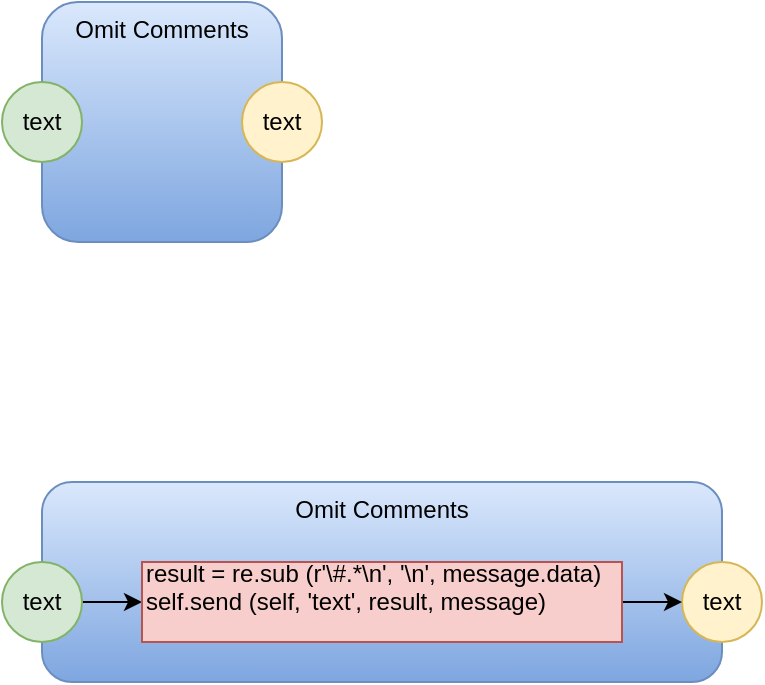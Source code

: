 <mxfile version="14.6.13" type="device"><diagram id="DRbCbvu5-abqsYtvnjoE" name="omit comments"><mxGraphModel dx="1106" dy="852" grid="1" gridSize="10" guides="1" tooltips="1" connect="1" arrows="1" fold="1" page="1" pageScale="1" pageWidth="1100" pageHeight="850" math="0" shadow="0"><root><mxCell id="0"/><mxCell id="1" parent="0"/><mxCell id="8AAvSeT7kk2kBOMq-xOA-1" value="Omit Comments" style="rounded=1;whiteSpace=wrap;html=1;horizontal=1;verticalAlign=top;gradientColor=#7ea6e0;fillColor=#dae8fc;strokeColor=#6c8ebf;" vertex="1" parent="1"><mxGeometry x="120" y="40" width="120" height="120" as="geometry"/></mxCell><mxCell id="8AAvSeT7kk2kBOMq-xOA-2" value="text" style="ellipse;whiteSpace=wrap;html=1;aspect=fixed;fillColor=#d5e8d4;strokeColor=#82b366;" vertex="1" parent="1"><mxGeometry x="100" y="80" width="40" height="40" as="geometry"/></mxCell><mxCell id="8AAvSeT7kk2kBOMq-xOA-3" value="text" style="ellipse;whiteSpace=wrap;html=1;aspect=fixed;fillColor=#fff2cc;strokeColor=#d6b656;" vertex="1" parent="1"><mxGeometry x="220" y="80" width="40" height="40" as="geometry"/></mxCell><mxCell id="8AAvSeT7kk2kBOMq-xOA-4" value="Omit Comments" style="rounded=1;whiteSpace=wrap;html=1;horizontal=1;verticalAlign=top;gradientColor=#7ea6e0;fillColor=#dae8fc;strokeColor=#6c8ebf;" vertex="1" parent="1"><mxGeometry x="120" y="280" width="340" height="100" as="geometry"/></mxCell><mxCell id="8AAvSeT7kk2kBOMq-xOA-8" style="edgeStyle=orthogonalEdgeStyle;rounded=0;orthogonalLoop=1;jettySize=auto;html=1;exitX=1;exitY=0.5;exitDx=0;exitDy=0;" edge="1" parent="1" source="8AAvSeT7kk2kBOMq-xOA-5" target="8AAvSeT7kk2kBOMq-xOA-7"><mxGeometry relative="1" as="geometry"/></mxCell><mxCell id="8AAvSeT7kk2kBOMq-xOA-5" value="text" style="ellipse;whiteSpace=wrap;html=1;aspect=fixed;fillColor=#d5e8d4;strokeColor=#82b366;" vertex="1" parent="1"><mxGeometry x="100" y="320" width="40" height="40" as="geometry"/></mxCell><mxCell id="8AAvSeT7kk2kBOMq-xOA-6" value="text" style="ellipse;whiteSpace=wrap;html=1;aspect=fixed;fillColor=#fff2cc;strokeColor=#d6b656;" vertex="1" parent="1"><mxGeometry x="440" y="320" width="40" height="40" as="geometry"/></mxCell><mxCell id="8AAvSeT7kk2kBOMq-xOA-9" style="edgeStyle=orthogonalEdgeStyle;rounded=0;orthogonalLoop=1;jettySize=auto;html=1;exitX=1;exitY=0.5;exitDx=0;exitDy=0;" edge="1" parent="1" source="8AAvSeT7kk2kBOMq-xOA-7" target="8AAvSeT7kk2kBOMq-xOA-6"><mxGeometry relative="1" as="geometry"/></mxCell><mxCell id="8AAvSeT7kk2kBOMq-xOA-7" value="&lt;div style=&quot;&quot;&gt;result = re.sub (r'\#.*\n', '\n', message.data)&lt;/div&gt;&lt;div style=&quot;&quot;&gt;&lt;span&gt;self.send (self, 'text', result, message)&lt;/span&gt;&lt;/div&gt;&lt;div&gt;&lt;br&gt;&lt;/div&gt;" style="rounded=0;whiteSpace=wrap;html=1;fillColor=#f8cecc;strokeColor=#b85450;align=left;" vertex="1" parent="1"><mxGeometry x="170" y="320" width="240" height="40" as="geometry"/></mxCell></root></mxGraphModel></diagram></mxfile>